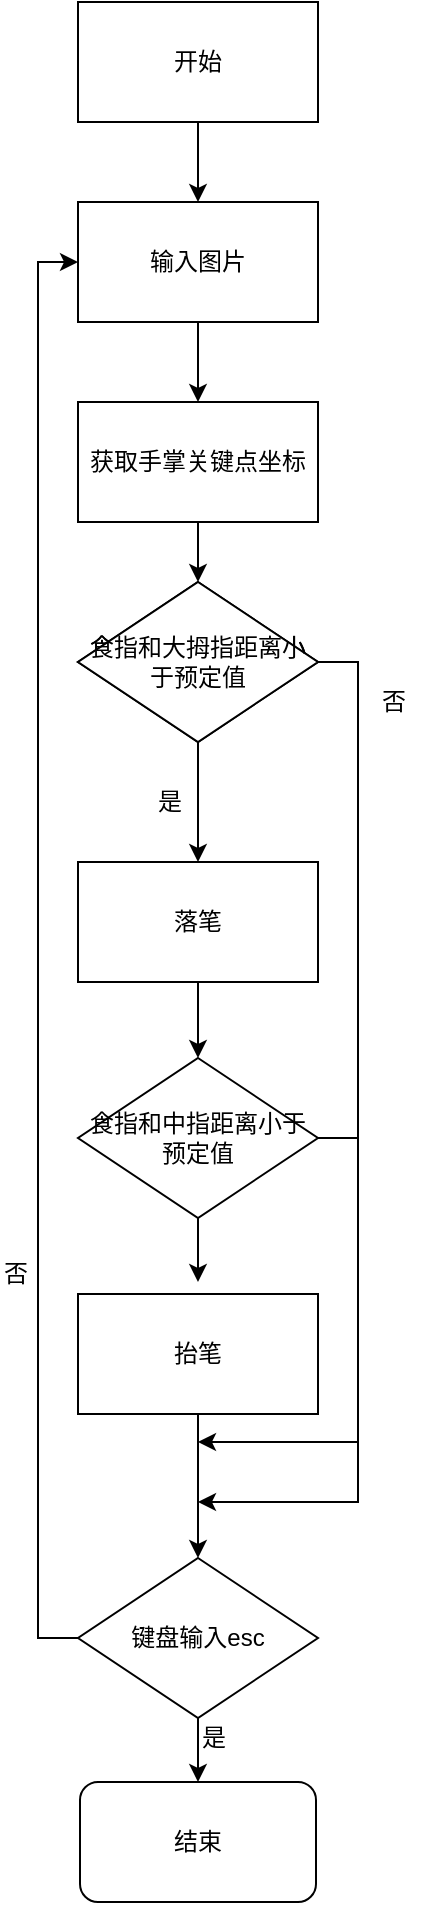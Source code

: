 <mxfile version="12.2.4" pages="1"><diagram id="N0nbnYAUa4l-fp3AYdJ9" name="Page-1"><mxGraphModel dx="1873" dy="967" grid="1" gridSize="10" guides="1" tooltips="1" connect="1" arrows="1" fold="1" page="1" pageScale="1" pageWidth="827" pageHeight="1169" math="0" shadow="0"><root><mxCell id="0"/><mxCell id="1" parent="0"/><mxCell id="14" style="edgeStyle=orthogonalEdgeStyle;rounded=0;orthogonalLoop=1;jettySize=auto;html=1;exitX=0.5;exitY=1;exitDx=0;exitDy=0;" parent="1" source="3" target="4" edge="1"><mxGeometry relative="1" as="geometry"/></mxCell><mxCell id="3" value="开始" style="rounded=0;whiteSpace=wrap;html=1;" parent="1" vertex="1"><mxGeometry x="360" y="60" width="120" height="60" as="geometry"/></mxCell><mxCell id="15" style="edgeStyle=orthogonalEdgeStyle;rounded=0;orthogonalLoop=1;jettySize=auto;html=1;exitX=0.5;exitY=1;exitDx=0;exitDy=0;entryX=0.5;entryY=0;entryDx=0;entryDy=0;" parent="1" source="4" target="5" edge="1"><mxGeometry relative="1" as="geometry"/></mxCell><mxCell id="4" value="输入图片" style="rounded=0;whiteSpace=wrap;html=1;" parent="1" vertex="1"><mxGeometry x="360" y="160" width="120" height="60" as="geometry"/></mxCell><mxCell id="16" style="edgeStyle=orthogonalEdgeStyle;rounded=0;orthogonalLoop=1;jettySize=auto;html=1;exitX=0.5;exitY=1;exitDx=0;exitDy=0;entryX=0.5;entryY=0;entryDx=0;entryDy=0;" parent="1" source="5" target="8" edge="1"><mxGeometry relative="1" as="geometry"/></mxCell><mxCell id="5" value="获取手掌关键点坐标" style="rounded=0;whiteSpace=wrap;html=1;" parent="1" vertex="1"><mxGeometry x="360" y="260" width="120" height="60" as="geometry"/></mxCell><mxCell id="11" style="edgeStyle=orthogonalEdgeStyle;rounded=0;orthogonalLoop=1;jettySize=auto;html=1;exitX=0.5;exitY=1;exitDx=0;exitDy=0;entryX=0.5;entryY=0;entryDx=0;entryDy=0;" parent="1" source="8" target="12" edge="1"><mxGeometry relative="1" as="geometry"><mxPoint x="420" y="480" as="targetPoint"/></mxGeometry></mxCell><mxCell id="8" value="食指和大拇指距离小于预定值" style="rhombus;whiteSpace=wrap;html=1;" parent="1" vertex="1"><mxGeometry x="360" y="350" width="120" height="80" as="geometry"/></mxCell><mxCell id="39" style="edgeStyle=orthogonalEdgeStyle;rounded=0;orthogonalLoop=1;jettySize=auto;html=1;exitX=0.5;exitY=1;exitDx=0;exitDy=0;entryX=0.5;entryY=0;entryDx=0;entryDy=0;" edge="1" parent="1" source="12" target="35"><mxGeometry relative="1" as="geometry"/></mxCell><mxCell id="12" value="落笔" style="rounded=0;whiteSpace=wrap;html=1;" parent="1" vertex="1"><mxGeometry x="360" y="490" width="120" height="60" as="geometry"/></mxCell><mxCell id="21" style="edgeStyle=orthogonalEdgeStyle;rounded=0;orthogonalLoop=1;jettySize=auto;html=1;exitX=0;exitY=0.5;exitDx=0;exitDy=0;entryX=0;entryY=0.5;entryDx=0;entryDy=0;" parent="1" source="19" target="4" edge="1"><mxGeometry relative="1" as="geometry"/></mxCell><mxCell id="31" style="edgeStyle=orthogonalEdgeStyle;rounded=0;orthogonalLoop=1;jettySize=auto;html=1;exitX=0.5;exitY=1;exitDx=0;exitDy=0;entryX=0.5;entryY=0;entryDx=0;entryDy=0;" parent="1" source="19" edge="1" target="32"><mxGeometry relative="1" as="geometry"><mxPoint x="420" y="840" as="targetPoint"/></mxGeometry></mxCell><mxCell id="19" value="键盘输入esc" style="rhombus;whiteSpace=wrap;html=1;" parent="1" vertex="1"><mxGeometry x="360" y="838" width="120" height="80" as="geometry"/></mxCell><mxCell id="26" value="是" style="text;html=1;resizable=0;points=[];autosize=1;align=left;verticalAlign=top;spacingTop=-4;" parent="1" vertex="1"><mxGeometry x="398" y="450" width="30" height="20" as="geometry"/></mxCell><mxCell id="28" value="否" style="text;html=1;resizable=0;points=[];autosize=1;align=left;verticalAlign=top;spacingTop=-4;" parent="1" vertex="1"><mxGeometry x="510" y="400" width="30" height="20" as="geometry"/></mxCell><mxCell id="30" value="否" style="text;html=1;resizable=0;points=[];autosize=1;align=left;verticalAlign=top;spacingTop=-4;" parent="1" vertex="1"><mxGeometry x="321" y="686" width="30" height="20" as="geometry"/></mxCell><mxCell id="32" value="结束" style="rounded=1;whiteSpace=wrap;html=1;" parent="1" vertex="1"><mxGeometry x="361" y="950" width="118" height="60" as="geometry"/></mxCell><mxCell id="33" value="是" style="text;html=1;resizable=0;points=[];autosize=1;align=left;verticalAlign=top;spacingTop=-4;" parent="1" vertex="1"><mxGeometry x="420" y="918" width="30" height="20" as="geometry"/></mxCell><mxCell id="36" style="edgeStyle=orthogonalEdgeStyle;rounded=0;orthogonalLoop=1;jettySize=auto;html=1;exitX=0.5;exitY=1;exitDx=0;exitDy=0;" edge="1" parent="1" source="35"><mxGeometry relative="1" as="geometry"><mxPoint x="420" y="700" as="targetPoint"/></mxGeometry></mxCell><mxCell id="42" style="edgeStyle=orthogonalEdgeStyle;rounded=0;orthogonalLoop=1;jettySize=auto;html=1;exitX=1;exitY=0.5;exitDx=0;exitDy=0;" edge="1" parent="1" source="35"><mxGeometry relative="1" as="geometry"><mxPoint x="420" y="780" as="targetPoint"/><Array as="points"><mxPoint x="500" y="628"/><mxPoint x="500" y="780"/><mxPoint x="430" y="780"/></Array></mxGeometry></mxCell><mxCell id="35" value="食指和中指距离小于预定值" style="rhombus;whiteSpace=wrap;html=1;" vertex="1" parent="1"><mxGeometry x="360" y="588" width="120" height="80" as="geometry"/></mxCell><mxCell id="41" style="edgeStyle=orthogonalEdgeStyle;rounded=0;orthogonalLoop=1;jettySize=auto;html=1;exitX=1;exitY=0.5;exitDx=0;exitDy=0;" edge="1" parent="1" source="37"><mxGeometry relative="1" as="geometry"><mxPoint x="420" y="810" as="targetPoint"/><Array as="points"><mxPoint x="500" y="390"/><mxPoint x="500" y="810"/></Array></mxGeometry></mxCell><mxCell id="37" value="食指和大拇指距离小于预定值" style="rhombus;whiteSpace=wrap;html=1;" vertex="1" parent="1"><mxGeometry x="360" y="350" width="120" height="80" as="geometry"/></mxCell><mxCell id="40" style="edgeStyle=orthogonalEdgeStyle;rounded=0;orthogonalLoop=1;jettySize=auto;html=1;exitX=0.5;exitY=1;exitDx=0;exitDy=0;entryX=0.5;entryY=0;entryDx=0;entryDy=0;" edge="1" parent="1" source="38" target="19"><mxGeometry relative="1" as="geometry"/></mxCell><mxCell id="38" value="抬笔" style="rounded=0;whiteSpace=wrap;html=1;" vertex="1" parent="1"><mxGeometry x="360" y="706" width="120" height="60" as="geometry"/></mxCell></root></mxGraphModel></diagram></mxfile>